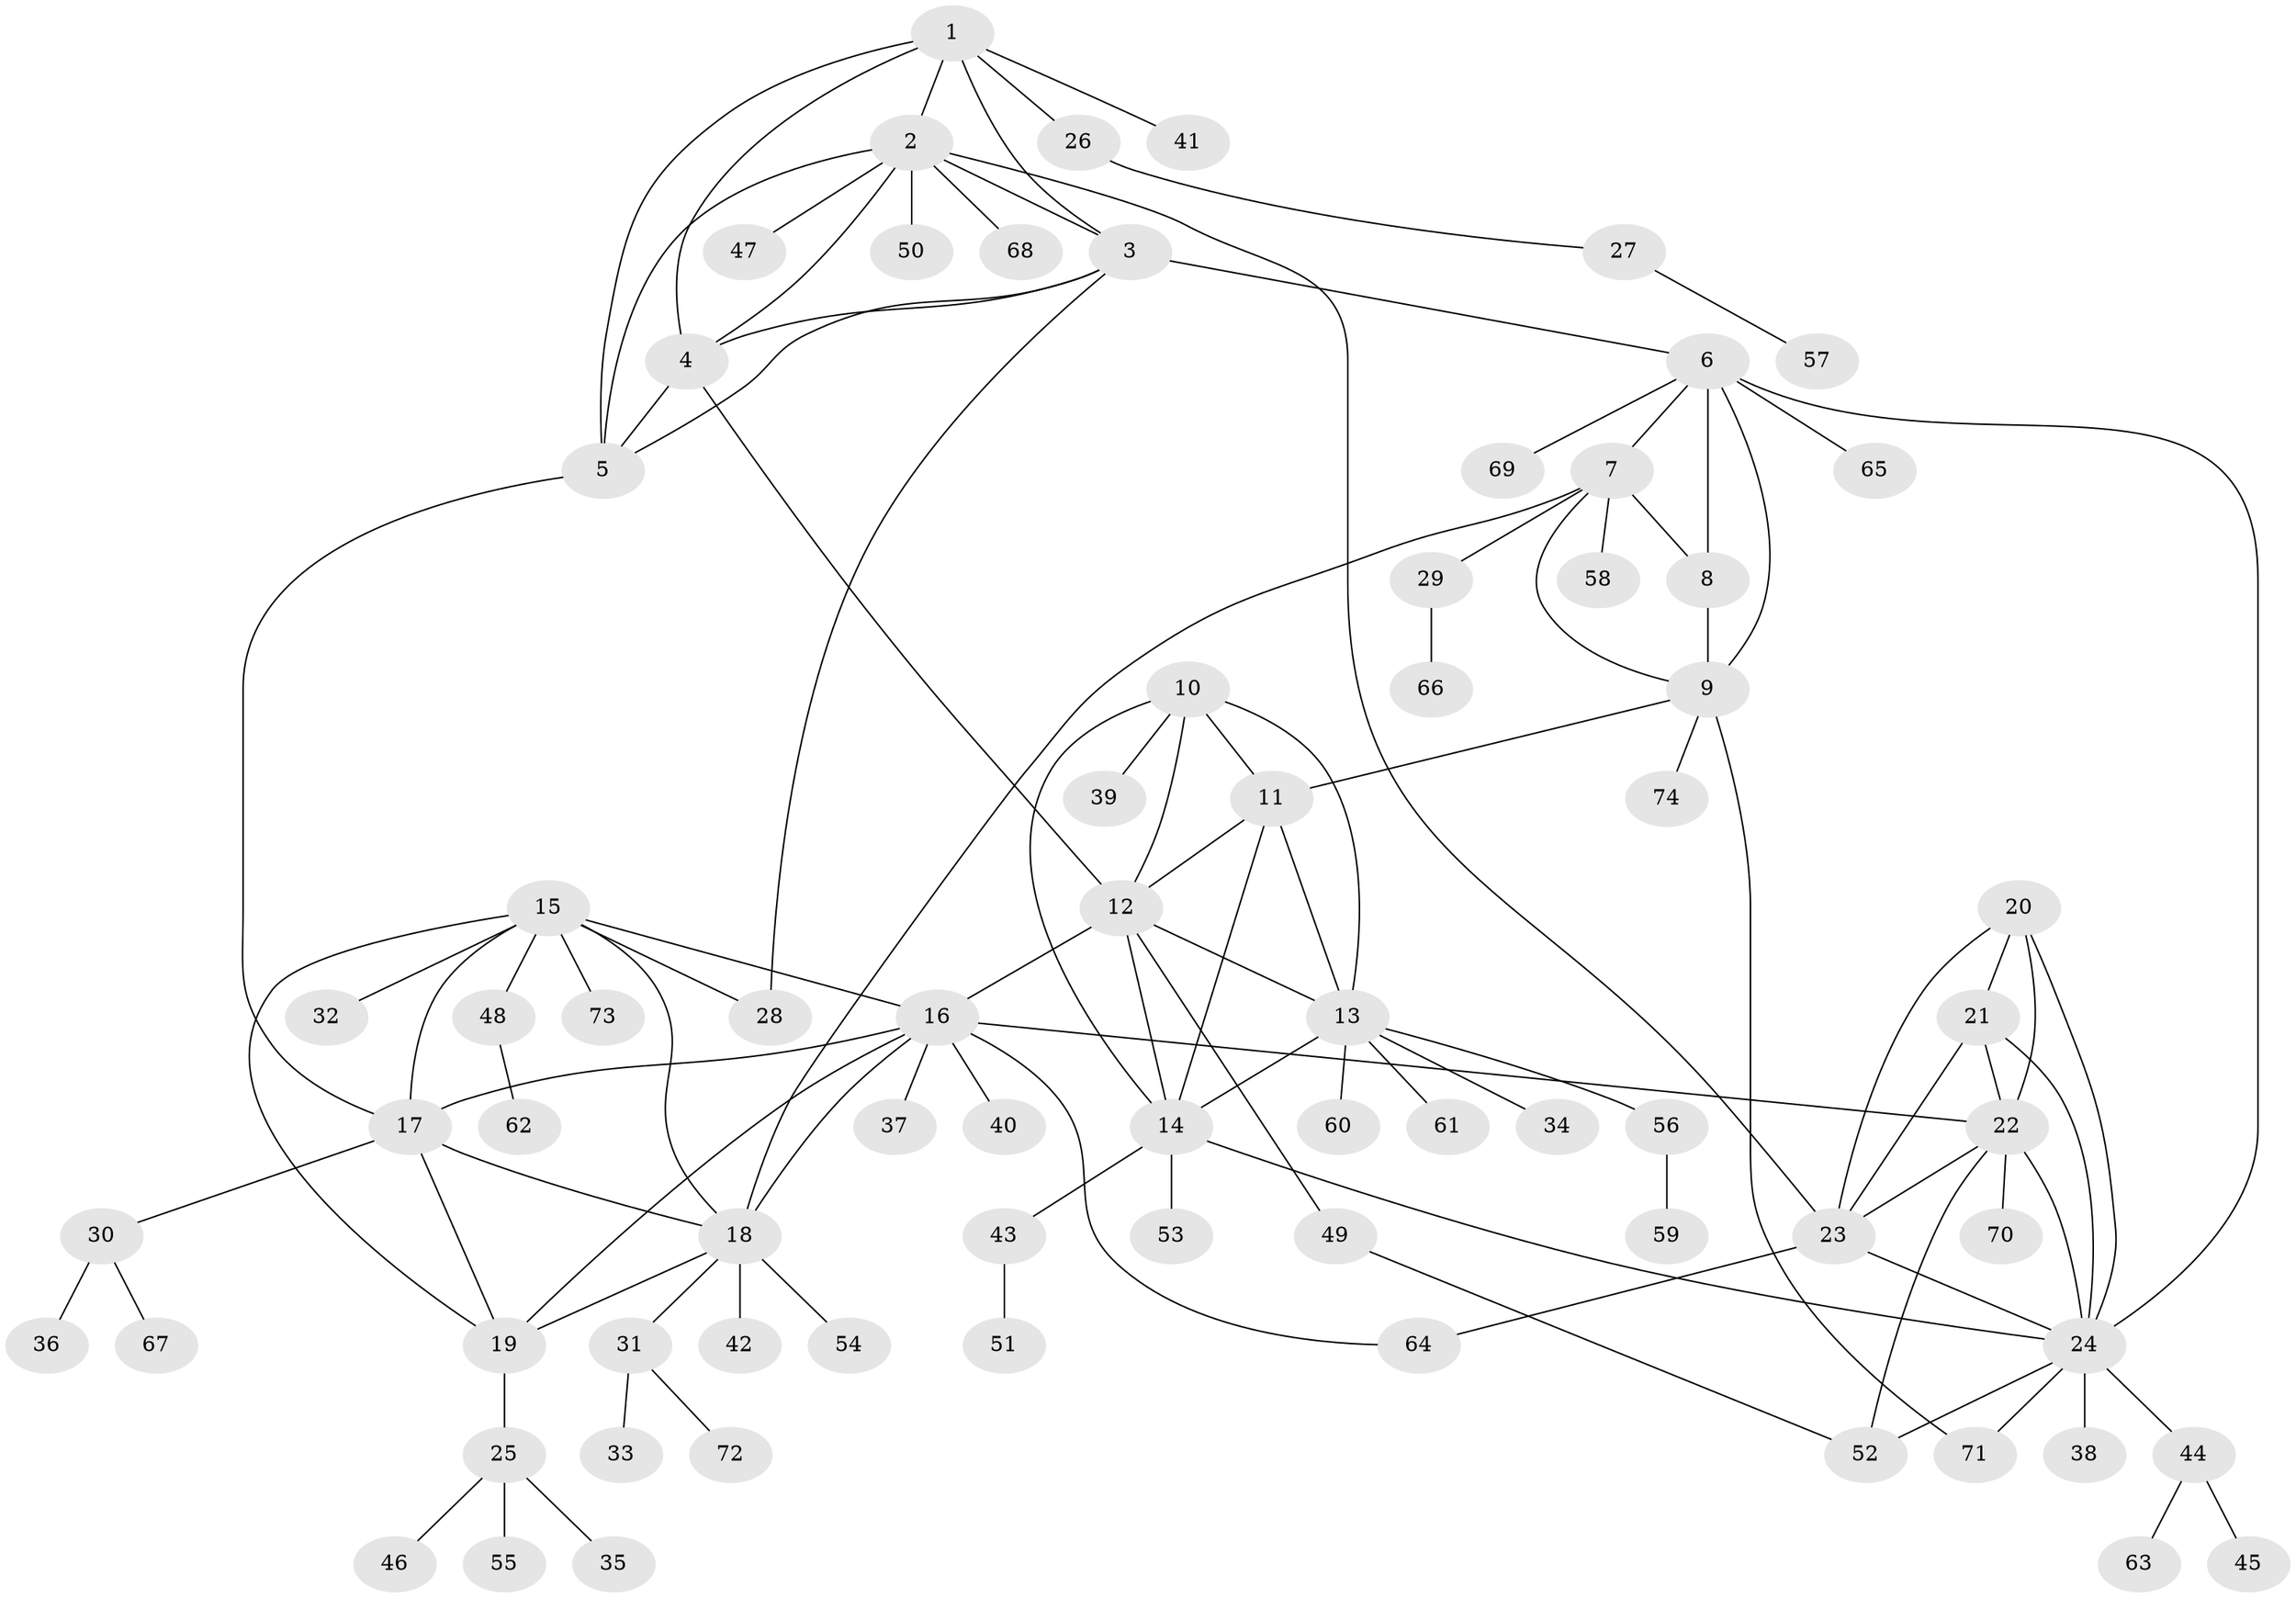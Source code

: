 // original degree distribution, {7: 0.019417475728155338, 9: 0.04854368932038835, 6: 0.05825242718446602, 5: 0.02912621359223301, 8: 0.04854368932038835, 4: 0.02912621359223301, 10: 0.009708737864077669, 11: 0.009708737864077669, 3: 0.07766990291262135, 1: 0.5728155339805825, 2: 0.0970873786407767}
// Generated by graph-tools (version 1.1) at 2025/52/03/04/25 22:52:40]
// undirected, 74 vertices, 111 edges
graph export_dot {
  node [color=gray90,style=filled];
  1;
  2;
  3;
  4;
  5;
  6;
  7;
  8;
  9;
  10;
  11;
  12;
  13;
  14;
  15;
  16;
  17;
  18;
  19;
  20;
  21;
  22;
  23;
  24;
  25;
  26;
  27;
  28;
  29;
  30;
  31;
  32;
  33;
  34;
  35;
  36;
  37;
  38;
  39;
  40;
  41;
  42;
  43;
  44;
  45;
  46;
  47;
  48;
  49;
  50;
  51;
  52;
  53;
  54;
  55;
  56;
  57;
  58;
  59;
  60;
  61;
  62;
  63;
  64;
  65;
  66;
  67;
  68;
  69;
  70;
  71;
  72;
  73;
  74;
  1 -- 2 [weight=1.0];
  1 -- 3 [weight=1.0];
  1 -- 4 [weight=1.0];
  1 -- 5 [weight=1.0];
  1 -- 26 [weight=1.0];
  1 -- 41 [weight=1.0];
  2 -- 3 [weight=1.0];
  2 -- 4 [weight=1.0];
  2 -- 5 [weight=1.0];
  2 -- 23 [weight=1.0];
  2 -- 47 [weight=1.0];
  2 -- 50 [weight=1.0];
  2 -- 68 [weight=1.0];
  3 -- 4 [weight=1.0];
  3 -- 5 [weight=1.0];
  3 -- 6 [weight=1.0];
  3 -- 28 [weight=1.0];
  4 -- 5 [weight=1.0];
  4 -- 12 [weight=1.0];
  5 -- 17 [weight=1.0];
  6 -- 7 [weight=1.0];
  6 -- 8 [weight=2.0];
  6 -- 9 [weight=1.0];
  6 -- 24 [weight=1.0];
  6 -- 65 [weight=1.0];
  6 -- 69 [weight=1.0];
  7 -- 8 [weight=2.0];
  7 -- 9 [weight=1.0];
  7 -- 18 [weight=1.0];
  7 -- 29 [weight=1.0];
  7 -- 58 [weight=1.0];
  8 -- 9 [weight=2.0];
  9 -- 11 [weight=1.0];
  9 -- 71 [weight=1.0];
  9 -- 74 [weight=1.0];
  10 -- 11 [weight=1.0];
  10 -- 12 [weight=1.0];
  10 -- 13 [weight=1.0];
  10 -- 14 [weight=1.0];
  10 -- 39 [weight=1.0];
  11 -- 12 [weight=1.0];
  11 -- 13 [weight=1.0];
  11 -- 14 [weight=1.0];
  12 -- 13 [weight=1.0];
  12 -- 14 [weight=1.0];
  12 -- 16 [weight=1.0];
  12 -- 49 [weight=1.0];
  13 -- 14 [weight=1.0];
  13 -- 34 [weight=1.0];
  13 -- 56 [weight=1.0];
  13 -- 60 [weight=1.0];
  13 -- 61 [weight=1.0];
  14 -- 24 [weight=1.0];
  14 -- 43 [weight=1.0];
  14 -- 53 [weight=1.0];
  15 -- 16 [weight=1.0];
  15 -- 17 [weight=1.0];
  15 -- 18 [weight=1.0];
  15 -- 19 [weight=1.0];
  15 -- 28 [weight=1.0];
  15 -- 32 [weight=1.0];
  15 -- 48 [weight=1.0];
  15 -- 73 [weight=1.0];
  16 -- 17 [weight=1.0];
  16 -- 18 [weight=1.0];
  16 -- 19 [weight=1.0];
  16 -- 22 [weight=1.0];
  16 -- 37 [weight=1.0];
  16 -- 40 [weight=1.0];
  16 -- 64 [weight=1.0];
  17 -- 18 [weight=1.0];
  17 -- 19 [weight=1.0];
  17 -- 30 [weight=1.0];
  18 -- 19 [weight=1.0];
  18 -- 31 [weight=1.0];
  18 -- 42 [weight=1.0];
  18 -- 54 [weight=1.0];
  19 -- 25 [weight=1.0];
  20 -- 21 [weight=1.0];
  20 -- 22 [weight=1.0];
  20 -- 23 [weight=1.0];
  20 -- 24 [weight=1.0];
  21 -- 22 [weight=1.0];
  21 -- 23 [weight=1.0];
  21 -- 24 [weight=1.0];
  22 -- 23 [weight=1.0];
  22 -- 24 [weight=1.0];
  22 -- 52 [weight=1.0];
  22 -- 70 [weight=1.0];
  23 -- 24 [weight=1.0];
  23 -- 64 [weight=1.0];
  24 -- 38 [weight=1.0];
  24 -- 44 [weight=1.0];
  24 -- 52 [weight=1.0];
  24 -- 71 [weight=1.0];
  25 -- 35 [weight=1.0];
  25 -- 46 [weight=1.0];
  25 -- 55 [weight=1.0];
  26 -- 27 [weight=1.0];
  27 -- 57 [weight=1.0];
  29 -- 66 [weight=1.0];
  30 -- 36 [weight=1.0];
  30 -- 67 [weight=1.0];
  31 -- 33 [weight=1.0];
  31 -- 72 [weight=1.0];
  43 -- 51 [weight=1.0];
  44 -- 45 [weight=1.0];
  44 -- 63 [weight=1.0];
  48 -- 62 [weight=1.0];
  49 -- 52 [weight=1.0];
  56 -- 59 [weight=1.0];
}
